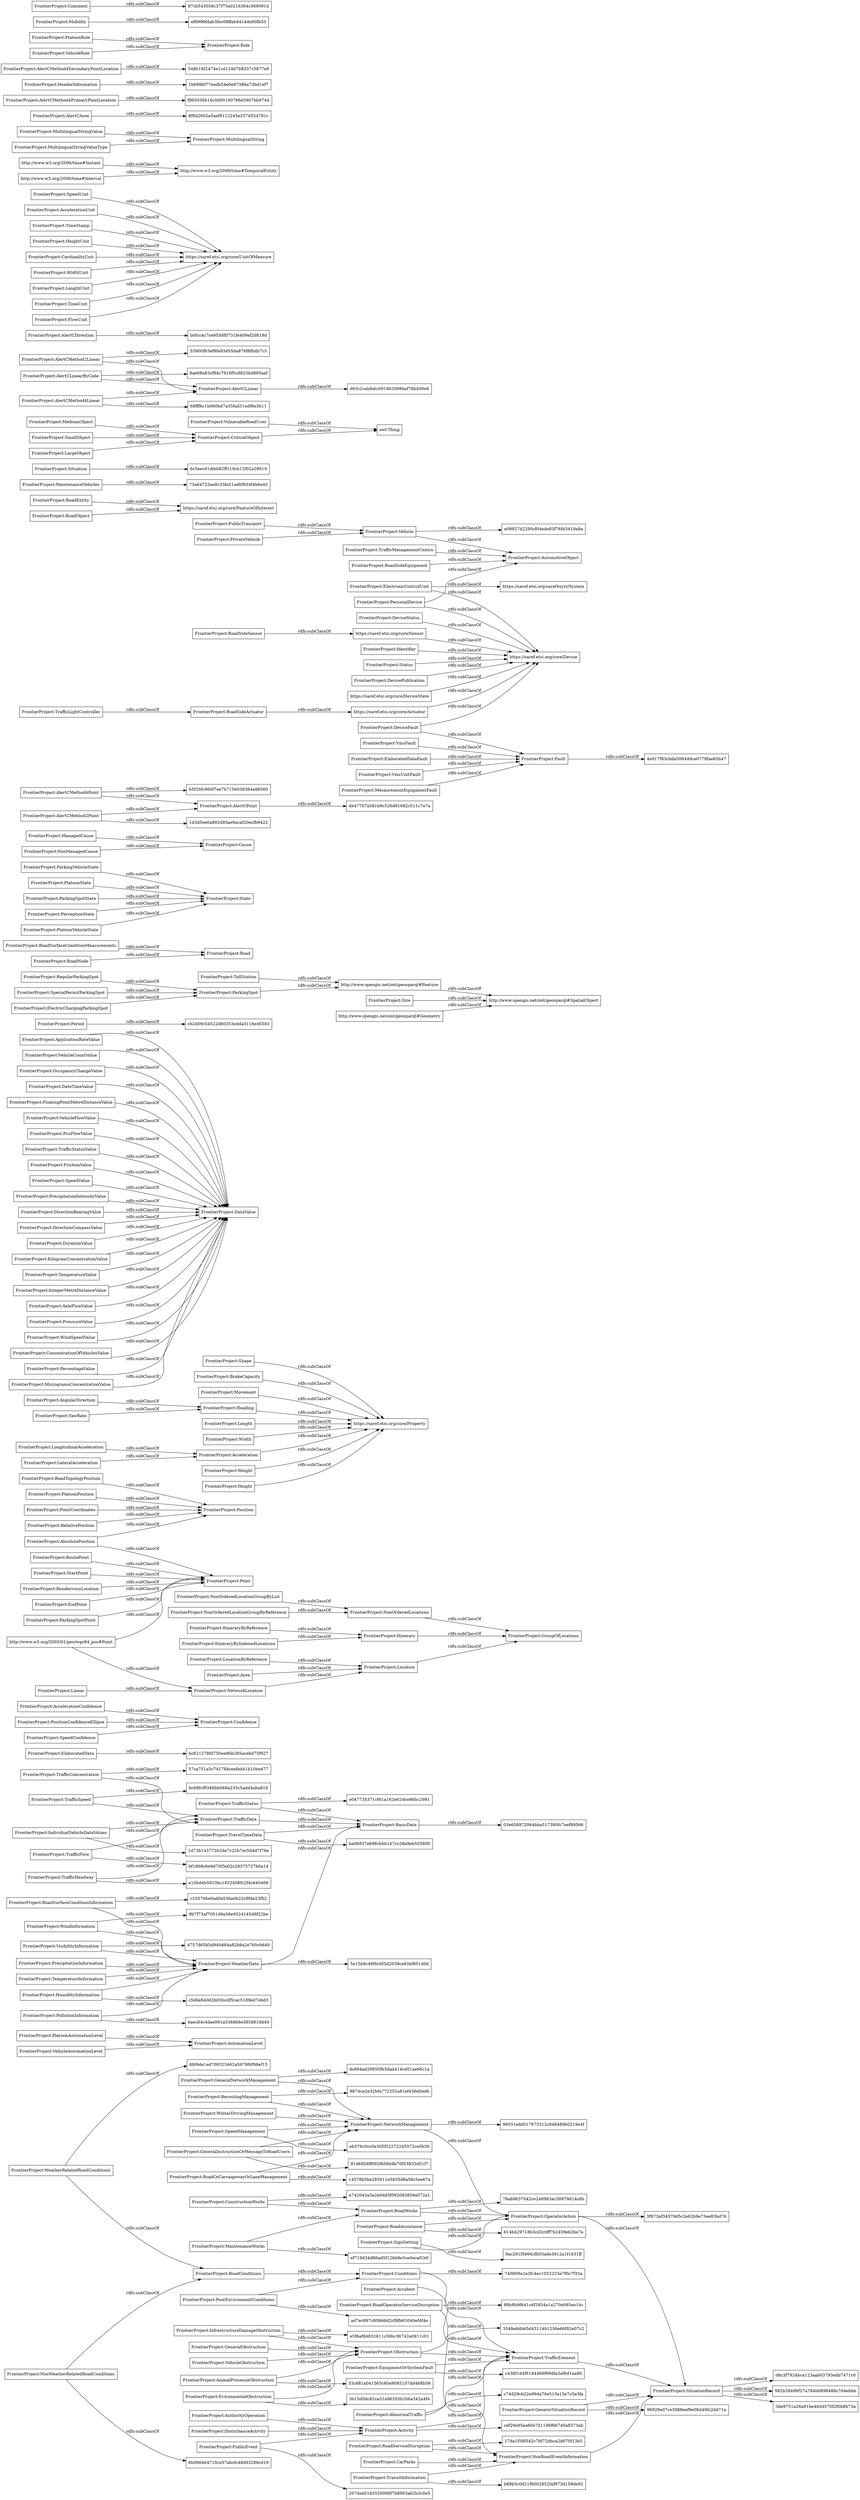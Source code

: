 digraph ar2dtool_diagram { 
rankdir=LR;
size="1000"
node [shape = rectangle, color="black"]; "8fd9de1ad709323462a5979fdf98ef15" "FrontierProject:AutomationLevel" "FrontierProject:BasicData" "bc621278fd750ee8bb285acebd75f927" "3b15d0dc82ca31a96355b206a342a4f4" "FrontierProject:Confidence" "FrontierProject:Position" "FrontierProject:RoadConditions" "FrontierProject:Shape" "ba06837e698cbbb1b7cc28a9eb555800" "FrontierProject:TrafficData" "6b086464710ce37abcfc48d93286cd16" "FrontierProject:ApplicationRateValue" "FrontierProject:Period" "FrontierProject:TrafficConcentration" "e5f6af84832611c59bc36742a0911c01" "FrontierProject:RoutePoint" "http://www.opengis.net/ont/geosparql#SpatialObject" "FrontierProject:Road" "FrontierProject:ParkingVehicleState" "78a69637042ce248983ac58979d14c6b" "FrontierProject:ManagedCause" "FrontierProject:OperatorAction" "b5f2bfc960f7ee7b7156038364a98560" "FrontierProject:RoadOperatorServiceDisruption" "FrontierProject:BrakeCapacity" "e08927d2290cf04ede83f76fd3419a9a" "FrontierProject:Linear" "FrontierProject:VmsFault" "FrontierProject:NonOrderedLocations" "https://saref.etsi.org/core/FeatureOfInterest" "FrontierProject:PlatoonPosition" "FrontierProject:MaintenanceVehicles" "6c5eec91dfeb82ff119cb12f02a28919" "FrontierProject:StartPoint" "bc68fcf9346bb068a235c5add4aba819" "FrontierProject:ConstructionWorks" "FrontierProject:VehicleCountValue" "FrontierProject:WinterDrivingManagement" "FrontierProject:CriticalObject" "FrontierProject:NetworkManagement" "e10bd4b5923bc1832408fc2f4c640468" "73a64723ae8c33fa51ad6f934f4b6e45" "FrontierProject:RegularParkingSpot" "eb576c0cc0a305f22272245572ce0b30" "4757d65b5d940d64a82b8a2e760c9d40" "FrontierProject:AlertCLinearByCode" "FrontierProject:AlertCDirection" "FrontierProject:RoadServiceDisruption" "FrontierProject:Obstruction" "FrontierProject:SpeedUnit" "FrontierProject:Movement" "FrontierProject:RoadEntity" "FrontierProject:AccelerationConfidence" "FrontierProject:OccupancyChangeValue" "5e15b8c46f6c6f3d2039ce63bf601d0d" "FrontierProject:VehicleObstruction" "FrontierProject:DateTimeValue" "96031edd017673312c846489b0219e4f" "FrontierProject:RendezvousLocation" "FrontierProject:PositionConfidenceEllipse" "FrontierProject:DisturbanceActivity" "FrontierProject:TrafficLightController" "FrontierProject:FloatingPointMetreDistanceValue" "FrontierProject:RoadSurfaceConditionInformation" "FrontierProject:PlatoonState" "FrontierProject:TrafficStatus" "FrontierProject:TrafficFlow" "FrontierProject:GeneralNetworkManagement" "96928e07ce3088eef9e06d40fc2d471a" "FrontierProject:AlertCLinear" "FrontierProject:RoadAssistance" "FrontierProject:State" "FrontierProject:TollStation" "FrontierProject:AccelerationUnit" "FrontierProject:Itinerary" "740809a2e3fc4ec1052223e7f0c7f33a" "FrontierProject:ReroutingManagement" "FrontierProject:VulnerableRoadUser" "89b8b9f641c4f2854a1a270e085ee14c" "FrontierProject:ParkingSpotState" "FrontierProject:Situation" "FrontierProject:PoorEnvironmentConditions" "FrontierProject:ItineraryByIndexedLocations" "FrontierProject:WeatherRelatedRoadConditions" "FrontierProject:ElaboratedDataFault" "http://www.w3.org/2006/time#TemporalEntity" "c438f1d4f6184466f99dfa3af6d1ea80" "FrontierProject:WindInformation" "FrontierProject:GeneralInstructionOrMessageToRoadUsers" "http://www.w3.org/2003/01/geo/wgs84_pos#Point" "FrontierProject:MultilingualStringValue" "FrontierProject:Activity" "FrontierProject:Heading" "FrontierProject:AlertCPoint" "FrontierProject:DeviceFault" "dc694ad29850fb3dad414cd01ae66c1a" "FrontierProject:Conditions" "FrontierProject:TimeStamp" "FrontierProject:Length" "FrontierProject:MultilingualStringValueType" "14578b5be285911e5935d8a58c5ee67a" "FrontierProject:TravelTimeData" "b0fcc4c7ce955df0731fe409ef2d818d" "FrontierProject:VmsUnitFault" "FrontierProject:SpecialPermitParkingSpot" "FrontierProject:HeightUnit" "1d3d5ee6a892d93ae9acaf20ecfb9422" "FrontierProject:AlertCArea" "FrontierProject:RoadObject" "FrontierProject:AlertCMethod4Point" "FrontierProject:RoadSurfaceConditionMeasurements" "FrontierProject:WeatherData" "FrontierProject:MediumObject" "FrontierProject:SmallObject" "FrontierProject:NonRoadEventInformation" "FrontierProject:VehicleFlowValue" "bf1868c6e9d70f3e02c29375727b0a14" "FrontierProject:PointCoordinates" "FrontierProject:NonOrderedLocationGroupByReference" "FrontierProject:Status" "e742043a3a2e0dd5f092083859a072a1" "FrontierProject:PcuFlowValue" "f965036b16c0d00160766e59b7bb974d" "1b699bf77eedb54e0e97386a73bd1ef7" "FrontierProject:NonOrderedLocationGroupByList" "FrontierProject:TrafficStatusValue" "FrontierProject:FrictionValue" "FrontierProject:RoadWorks" "FrontierProject:DevicePublication" "FrontierProject:SpeedValue" "d6c3f7924bca123aab03793edb7471c0" "FrontierProject:RoadSideActuator" "FrontierProject:AngularDirection" "FrontierProject:AlertCMethod2Linear" "FrontierProject:AlertCMethod4SecondaryPointLocation" "https://saref.etsi.org/saref4syst/System" "FrontierProject:PrecipitationIntensityValue" "FrontierProject:ParkingSpot" "FrontierProject:HeaderInformation" "b89b5c0d21f6002852faf973d158de92" "FrontierProject:IndividualVehicleDataValues" "FrontierProject:DirectionBearingValue" "FrontierProject:Fault" "FrontierProject:PublicEvent" "FrontierProject:DirectionCompassValue" "FrontierProject:AutomotiveObject" "FrontierProject:DurationValue" "FrontierProject:RelativePosition" "3549a6db65d43114b1256e66f82e07c2" "https://saref.etsi.org/core/DeviceState" "FrontierProject:MultilingualString" "http://www.w3.org/2006/time#Instant" "ef719d34d86ad5f12bb9e3ce0ecaf1b0" "6aec84c4dae091a536866e3858819d49" "FrontierProject:Role" "FrontierProject:InfrastructureDamageObstruction" "FrontierProject:Cause" "http://www.opengis.net/ont/geosparql#Feature" "FrontierProject:EndPoint" "cef29e95ea60e7d1196f66740a6573ab" "FrontierProject:PlatoonAutomationLevel" "ef6996fdab3fec08ffab4414de80fb33" "548b16f2474e1cd124d7b8337c5877e9" "03e658972064bba517380fc7eef89566" "FrontierProject:VisibilityInformation" "33c881a041565c60a9085107dd468b56" "http://www.w3.org/2006/time#Interval" "9874ca2e32bfa772352a81ef436d0ed6" "c33570be0ad0e53faefe22c9f4e23fb2" "FrontierProject:CardinalityUnit" "FrontierProject:ParkingSpotPoint" "FrontierProject:KilogramConcentrationValue" "FrontierProject:Location" "FrontierProject:Width" "FrontierProject:Point" "FrontierProject:PrecipitationInformation" "FrontierProject:TemperatureValue" "FrontierProject:NonManagedCause" "8ae68e83cf94c7916f0c8823b4895aaf" "FrontierProject:TrafficElement" "FrontierProject:LocationByReference" "FrontierProject:IntegerMetreDistanceValue" "FrontierProject:Area" "FrontierProject:Vehicle" "FrontierProject:DataValue" "3f973af34579d5c2e62b9e73ee83bd76" "FrontierProject:LongitudinalAcceleration" "FrontierProject:PlatoonRole" "FrontierProject:GeneralObstruction" "FrontierProject:AxleFlowValue" "FrontierProject:Acceleration" "FrontierProject:Comment" "FrontierProject:TemperatureInformation" "FrontierProject:LateralAcceleration" "FrontierProject:RoadSideSensor" "1d73b145772b2de7c22b7ec5d4d7f76e" "FrontierProject:HumidityInformation" "4e917f83cbda506449ce0778fae65b47" "FrontierProject:PollutionInformation" "FrontierProject:WidthUnit" "https://saref.etsi.org/core/UnitOfMeasure" "FrontierProject:GroupOfLocations" "cb2409c54522d60353edda5118e46583" "FrontierProject:SignSetting" "https://saref.etsi.org/core/Actuator" "FrontierProject:SpeedConfidence" "FrontierProject:RoadOrCarraigewayOrLaneManagement" "FrontierProject:EquipmentOrSystemFault" "8f6d2602a5aef9112245e257d554791c" "FrontierProject:TrafficHeadway" "FrontierProject:MaintenanceWorks" "FrontierProject:PublicTransport" "https://saref.etsi.org/core/Sensor" "91d6958ff092f656b9b70f53833d01f7" "FrontierProject:PressureValue" "FrontierProject:PerceptionState" "c5d6e640d2b05bcdf5cac5189ed7ebd3" "FrontierProject:Identifier" "FrontierProject:AbsolutePosition" "2074ed0145520066f7b8903a62b3c0e5" "57ca751a5c741784ceefed41b10be477" "FrontierProject:WindSpeedValue" "FrontierProject:Accident" "https://saref.etsi.org/core/Property" "FrontierProject:AlertCMethod2Point" "FrontierProject:Weight" "53900f63ef8fa93d55da876f8fbdb7c5" "FrontierProject:AlertCMethod4Linear" "FrontierProject:NonWeatherRelatedRoadConditions" "FrontierProject:TrafficSpeed" "FrontierProject:PlatoonVehicleState" "97cb543058c37f75a0216364c569091d" "ad7ec897c80666d2cf9fb63040ef4f4e" "FrontierProject:Height" "FrontierProject:GenericSituationRecord" "FrontierProject:AbnormalTraffic" "68fffbc1b060bd7a35fad31edf8e3b11" "582b28499f27a784b0898488c7d4ebbb" "FrontierProject:RoadSideEquipment" "FrontierProject:ConcentrationOfVehiclesValue" "FrontierProject:DeviceStatus" "9ac291f5866cfb03ade3612a1f1631ff" "https://saref.etsi.org/core/Device" "FrontierProject:CarParks" "FrontierProject:ElaboratedData" "FrontierProject:RoadNode" "FrontierProject:PercentageValue" "d65c2cabfe6c0918620986af78b400e8" "FrontierProject:MicrogramsConcentrationValue" "3de9751a26a91be4b0d570f2f0b8b73a" "FrontierProject:PersonalDevice" "c74d29cb22e994a70e515e15e7c5e3fa" "FrontierProject:AnimalPresenceObstruction" "FrontierProject:ItineraryByReference" "e047735371cf61a162e624be86bc2991" "FrontierProject:AlertCMethod4PrimaryPointLocation" "FrontierProject:LengthUnit" "FrontierProject:TransitInformation" "FrontierProject:TimeUnit" "9b7f73af7051d9a58e9324145d8f22be" "FrontierProject:RoadTopologyPosition" "FrontierProject:YawRate" "FrontierProject:FlowUnit" "FrontierProject:AuthorityOperation" "17da1f58f542c7fd72dbca2d670f13b5" "FrontierProject:Size" "FrontierProject:SpeedManagement" "614b429718b3cd2c0ff7b2459eb2be7a" "FrontierProject:SituationRecord" "FrontierProject:Mobility" "FrontierProject:NetworkLocation" "FrontierProject:ElectricChargingParkingSpot" "FrontierProject:VehicleRole" "http://www.opengis.net/ont/geosparql#Geometry" "4b47707a581b9c526d91682c511c7e7a" "FrontierProject:MesaurementEquipmentFault" "FrontierProject:PrivateVehicle" "FrontierProject:VehicleAutomationLevel" "FrontierProject:LargeObject" "FrontierProject:EvironmentalObstruction" "FrontierProject:ElectronicControlUnit" "FrontierProject:TrafficManagementCentre" ; /*classes style*/
	"FrontierProject:Activity" -> "cef29e95ea60e7d1196f66740a6573ab" [ label = "rdfs:subClassOf" ];
	"FrontierProject:Activity" -> "FrontierProject:TrafficElement" [ label = "rdfs:subClassOf" ];
	"FrontierProject:BrakeCapacity" -> "https://saref.etsi.org/core/Property" [ label = "rdfs:subClassOf" ];
	"FrontierProject:Width" -> "https://saref.etsi.org/core/Property" [ label = "rdfs:subClassOf" ];
	"http://www.w3.org/2006/time#Instant" -> "http://www.w3.org/2006/time#TemporalEntity" [ label = "rdfs:subClassOf" ];
	"FrontierProject:Fault" -> "4e917f83cbda506449ce0778fae65b47" [ label = "rdfs:subClassOf" ];
	"FrontierProject:MesaurementEquipmentFault" -> "FrontierProject:Fault" [ label = "rdfs:subClassOf" ];
	"FrontierProject:AlertCMethod2Point" -> "1d3d5ee6a892d93ae9acaf20ecfb9422" [ label = "rdfs:subClassOf" ];
	"FrontierProject:AlertCMethod2Point" -> "FrontierProject:AlertCPoint" [ label = "rdfs:subClassOf" ];
	"FrontierProject:PlatoonVehicleState" -> "FrontierProject:State" [ label = "rdfs:subClassOf" ];
	"FrontierProject:Heading" -> "https://saref.etsi.org/core/Property" [ label = "rdfs:subClassOf" ];
	"FrontierProject:RoadWorks" -> "78a69637042ce248983ac58979d14c6b" [ label = "rdfs:subClassOf" ];
	"FrontierProject:RoadWorks" -> "FrontierProject:OperatorAction" [ label = "rdfs:subClassOf" ];
	"FrontierProject:MaintenanceVehicles" -> "73a64723ae8c33fa51ad6f934f4b6e45" [ label = "rdfs:subClassOf" ];
	"FrontierProject:TrafficSpeed" -> "bc68fcf9346bb068a235c5add4aba819" [ label = "rdfs:subClassOf" ];
	"FrontierProject:TrafficSpeed" -> "FrontierProject:TrafficData" [ label = "rdfs:subClassOf" ];
	"FrontierProject:TemperatureValue" -> "FrontierProject:DataValue" [ label = "rdfs:subClassOf" ];
	"FrontierProject:CarParks" -> "FrontierProject:NonRoadEventInformation" [ label = "rdfs:subClassOf" ];
	"FrontierProject:PerceptionState" -> "FrontierProject:State" [ label = "rdfs:subClassOf" ];
	"FrontierProject:NetworkManagement" -> "96031edd017673312c846489b0219e4f" [ label = "rdfs:subClassOf" ];
	"FrontierProject:NetworkManagement" -> "FrontierProject:OperatorAction" [ label = "rdfs:subClassOf" ];
	"FrontierProject:SpeedUnit" -> "https://saref.etsi.org/core/UnitOfMeasure" [ label = "rdfs:subClassOf" ];
	"FrontierProject:ParkingVehicleState" -> "FrontierProject:State" [ label = "rdfs:subClassOf" ];
	"FrontierProject:DeviceStatus" -> "https://saref.etsi.org/core/Device" [ label = "rdfs:subClassOf" ];
	"FrontierProject:TimeStamp" -> "https://saref.etsi.org/core/UnitOfMeasure" [ label = "rdfs:subClassOf" ];
	"FrontierProject:AlertCMethod4Linear" -> "68fffbc1b060bd7a35fad31edf8e3b11" [ label = "rdfs:subClassOf" ];
	"FrontierProject:AlertCMethod4Linear" -> "FrontierProject:AlertCLinear" [ label = "rdfs:subClassOf" ];
	"FrontierProject:SmallObject" -> "FrontierProject:CriticalObject" [ label = "rdfs:subClassOf" ];
	"FrontierProject:SpeedManagement" -> "eb576c0cc0a305f22272245572ce0b30" [ label = "rdfs:subClassOf" ];
	"FrontierProject:SpeedManagement" -> "FrontierProject:NetworkManagement" [ label = "rdfs:subClassOf" ];
	"FrontierProject:RoadObject" -> "https://saref.etsi.org/core/FeatureOfInterest" [ label = "rdfs:subClassOf" ];
	"FrontierProject:ElectronicControlUnit" -> "https://saref.etsi.org/core/Device" [ label = "rdfs:subClassOf" ];
	"FrontierProject:ElectronicControlUnit" -> "https://saref.etsi.org/saref4syst/System" [ label = "rdfs:subClassOf" ];
	"FrontierProject:LongitudinalAcceleration" -> "FrontierProject:Acceleration" [ label = "rdfs:subClassOf" ];
	"FrontierProject:CriticalObject" -> "owl:Thing" [ label = "rdfs:subClassOf" ];
	"FrontierProject:RoadSideActuator" -> "https://saref.etsi.org/core/Actuator" [ label = "rdfs:subClassOf" ];
	"FrontierProject:AlertCLinearByCode" -> "8ae68e83cf94c7916f0c8823b4895aaf" [ label = "rdfs:subClassOf" ];
	"FrontierProject:AlertCLinearByCode" -> "FrontierProject:AlertCLinear" [ label = "rdfs:subClassOf" ];
	"FrontierProject:ConstructionWorks" -> "e742043a3a2e0dd5f092083859a072a1" [ label = "rdfs:subClassOf" ];
	"FrontierProject:ConstructionWorks" -> "FrontierProject:RoadWorks" [ label = "rdfs:subClassOf" ];
	"FrontierProject:VehicleRole" -> "FrontierProject:Role" [ label = "rdfs:subClassOf" ];
	"FrontierProject:PollutionInformation" -> "6aec84c4dae091a536866e3858819d49" [ label = "rdfs:subClassOf" ];
	"FrontierProject:PollutionInformation" -> "FrontierProject:WeatherData" [ label = "rdfs:subClassOf" ];
	"FrontierProject:SpeedValue" -> "FrontierProject:DataValue" [ label = "rdfs:subClassOf" ];
	"FrontierProject:Movement" -> "https://saref.etsi.org/core/Property" [ label = "rdfs:subClassOf" ];
	"http://www.w3.org/2006/time#Interval" -> "http://www.w3.org/2006/time#TemporalEntity" [ label = "rdfs:subClassOf" ];
	"FrontierProject:ParkingSpot" -> "http://www.opengis.net/ont/geosparql#Feature" [ label = "rdfs:subClassOf" ];
	"FrontierProject:OperatorAction" -> "3f973af34579d5c2e62b9e73ee83bd76" [ label = "rdfs:subClassOf" ];
	"FrontierProject:OperatorAction" -> "FrontierProject:SituationRecord" [ label = "rdfs:subClassOf" ];
	"FrontierProject:ItineraryByReference" -> "FrontierProject:Itinerary" [ label = "rdfs:subClassOf" ];
	"FrontierProject:RoadEntity" -> "https://saref.etsi.org/core/FeatureOfInterest" [ label = "rdfs:subClassOf" ];
	"FrontierProject:VisibilityInformation" -> "4757d65b5d940d64a82b8a2e760c9d40" [ label = "rdfs:subClassOf" ];
	"FrontierProject:VisibilityInformation" -> "FrontierProject:WeatherData" [ label = "rdfs:subClassOf" ];
	"FrontierProject:RoadSurfaceConditionInformation" -> "c33570be0ad0e53faefe22c9f4e23fb2" [ label = "rdfs:subClassOf" ];
	"FrontierProject:RoadSurfaceConditionInformation" -> "FrontierProject:WeatherData" [ label = "rdfs:subClassOf" ];
	"FrontierProject:TrafficConcentration" -> "57ca751a5c741784ceefed41b10be477" [ label = "rdfs:subClassOf" ];
	"FrontierProject:TrafficConcentration" -> "FrontierProject:TrafficData" [ label = "rdfs:subClassOf" ];
	"FrontierProject:Situation" -> "6c5eec91dfeb82ff119cb12f02a28919" [ label = "rdfs:subClassOf" ];
	"FrontierProject:TrafficLightController" -> "FrontierProject:RoadSideActuator" [ label = "rdfs:subClassOf" ];
	"FrontierProject:AbsolutePosition" -> "FrontierProject:Position" [ label = "rdfs:subClassOf" ];
	"FrontierProject:AbsolutePosition" -> "FrontierProject:Point" [ label = "rdfs:subClassOf" ];
	"FrontierProject:FlowUnit" -> "https://saref.etsi.org/core/UnitOfMeasure" [ label = "rdfs:subClassOf" ];
	"FrontierProject:PlatoonAutomationLevel" -> "FrontierProject:AutomationLevel" [ label = "rdfs:subClassOf" ];
	"FrontierProject:RoadSideEquipment" -> "FrontierProject:AutomotiveObject" [ label = "rdfs:subClassOf" ];
	"FrontierProject:TrafficStatusValue" -> "FrontierProject:DataValue" [ label = "rdfs:subClassOf" ];
	"FrontierProject:RoadConditions" -> "FrontierProject:Conditions" [ label = "rdfs:subClassOf" ];
	"FrontierProject:TollStation" -> "http://www.opengis.net/ont/geosparql#Feature" [ label = "rdfs:subClassOf" ];
	"FrontierProject:DirectionBearingValue" -> "FrontierProject:DataValue" [ label = "rdfs:subClassOf" ];
	"FrontierProject:WeatherRelatedRoadConditions" -> "8fd9de1ad709323462a5979fdf98ef15" [ label = "rdfs:subClassOf" ];
	"FrontierProject:WeatherRelatedRoadConditions" -> "FrontierProject:RoadConditions" [ label = "rdfs:subClassOf" ];
	"FrontierProject:YawRate" -> "FrontierProject:Heading" [ label = "rdfs:subClassOf" ];
	"FrontierProject:Identifier" -> "https://saref.etsi.org/core/Device" [ label = "rdfs:subClassOf" ];
	"FrontierProject:DeviceFault" -> "https://saref.etsi.org/core/Device" [ label = "rdfs:subClassOf" ];
	"FrontierProject:DeviceFault" -> "FrontierProject:Fault" [ label = "rdfs:subClassOf" ];
	"FrontierProject:NonOrderedLocations" -> "FrontierProject:GroupOfLocations" [ label = "rdfs:subClassOf" ];
	"FrontierProject:AxleFlowValue" -> "FrontierProject:DataValue" [ label = "rdfs:subClassOf" ];
	"FrontierProject:MicrogramsConcentrationValue" -> "FrontierProject:DataValue" [ label = "rdfs:subClassOf" ];
	"FrontierProject:MultilingualStringValue" -> "FrontierProject:MultilingualString" [ label = "rdfs:subClassOf" ];
	"FrontierProject:Acceleration" -> "https://saref.etsi.org/core/Property" [ label = "rdfs:subClassOf" ];
	"FrontierProject:AccelerationConfidence" -> "FrontierProject:Confidence" [ label = "rdfs:subClassOf" ];
	"FrontierProject:EquipmentOrSystemFault" -> "c438f1d4f6184466f99dfa3af6d1ea80" [ label = "rdfs:subClassOf" ];
	"FrontierProject:EquipmentOrSystemFault" -> "FrontierProject:TrafficElement" [ label = "rdfs:subClassOf" ];
	"FrontierProject:AccelerationUnit" -> "https://saref.etsi.org/core/UnitOfMeasure" [ label = "rdfs:subClassOf" ];
	"FrontierProject:FloatingPointMetreDistanceValue" -> "FrontierProject:DataValue" [ label = "rdfs:subClassOf" ];
	"FrontierProject:Mobility" -> "ef6996fdab3fec08ffab4414de80fb33" [ label = "rdfs:subClassOf" ];
	"FrontierProject:TransitInformation" -> "b89b5c0d21f6002852faf973d158de92" [ label = "rdfs:subClassOf" ];
	"FrontierProject:TransitInformation" -> "FrontierProject:NonRoadEventInformation" [ label = "rdfs:subClassOf" ];
	"FrontierProject:EndPoint" -> "FrontierProject:Point" [ label = "rdfs:subClassOf" ];
	"FrontierProject:HumidityInformation" -> "c5d6e640d2b05bcdf5cac5189ed7ebd3" [ label = "rdfs:subClassOf" ];
	"FrontierProject:HumidityInformation" -> "FrontierProject:WeatherData" [ label = "rdfs:subClassOf" ];
	"FrontierProject:Size" -> "http://www.opengis.net/ont/geosparql#SpatialObject" [ label = "rdfs:subClassOf" ];
	"FrontierProject:DateTimeValue" -> "FrontierProject:DataValue" [ label = "rdfs:subClassOf" ];
	"FrontierProject:PlatoonRole" -> "FrontierProject:Role" [ label = "rdfs:subClassOf" ];
	"FrontierProject:PlatoonPosition" -> "FrontierProject:Position" [ label = "rdfs:subClassOf" ];
	"FrontierProject:GeneralObstruction" -> "FrontierProject:Obstruction" [ label = "rdfs:subClassOf" ];
	"FrontierProject:ManagedCause" -> "FrontierProject:Cause" [ label = "rdfs:subClassOf" ];
	"FrontierProject:RoutePoint" -> "FrontierProject:Point" [ label = "rdfs:subClassOf" ];
	"FrontierProject:TravelTimeData" -> "ba06837e698cbbb1b7cc28a9eb555800" [ label = "rdfs:subClassOf" ];
	"FrontierProject:TravelTimeData" -> "FrontierProject:BasicData" [ label = "rdfs:subClassOf" ];
	"FrontierProject:AlertCLinear" -> "d65c2cabfe6c0918620986af78b400e8" [ label = "rdfs:subClassOf" ];
	"FrontierProject:WindInformation" -> "9b7f73af7051d9a58e9324145d8f22be" [ label = "rdfs:subClassOf" ];
	"FrontierProject:WindInformation" -> "FrontierProject:WeatherData" [ label = "rdfs:subClassOf" ];
	"FrontierProject:Length" -> "https://saref.etsi.org/core/Property" [ label = "rdfs:subClassOf" ];
	"FrontierProject:MultilingualStringValueType" -> "FrontierProject:MultilingualString" [ label = "rdfs:subClassOf" ];
	"FrontierProject:KilogramConcentrationValue" -> "FrontierProject:DataValue" [ label = "rdfs:subClassOf" ];
	"FrontierProject:ItineraryByIndexedLocations" -> "FrontierProject:Itinerary" [ label = "rdfs:subClassOf" ];
	"FrontierProject:AlertCMethod4PrimaryPointLocation" -> "f965036b16c0d00160766e59b7bb974d" [ label = "rdfs:subClassOf" ];
	"FrontierProject:GeneralNetworkManagement" -> "dc694ad29850fb3dad414cd01ae66c1a" [ label = "rdfs:subClassOf" ];
	"FrontierProject:GeneralNetworkManagement" -> "FrontierProject:NetworkManagement" [ label = "rdfs:subClassOf" ];
	"FrontierProject:PointCoordinates" -> "FrontierProject:Position" [ label = "rdfs:subClassOf" ];
	"FrontierProject:PrecipitationInformation" -> "FrontierProject:WeatherData" [ label = "rdfs:subClassOf" ];
	"FrontierProject:WinterDrivingManagement" -> "FrontierProject:NetworkManagement" [ label = "rdfs:subClassOf" ];
	"FrontierProject:ParkingSpotPoint" -> "FrontierProject:Point" [ label = "rdfs:subClassOf" ];
	"FrontierProject:AbnormalTraffic" -> "c74d29cb22e994a70e515e15e7c5e3fa" [ label = "rdfs:subClassOf" ];
	"FrontierProject:AbnormalTraffic" -> "FrontierProject:TrafficElement" [ label = "rdfs:subClassOf" ];
	"FrontierProject:RelativePosition" -> "FrontierProject:Position" [ label = "rdfs:subClassOf" ];
	"FrontierProject:SpeedConfidence" -> "FrontierProject:Confidence" [ label = "rdfs:subClassOf" ];
	"FrontierProject:IntegerMetreDistanceValue" -> "FrontierProject:DataValue" [ label = "rdfs:subClassOf" ];
	"https://saref.etsi.org/core/DeviceState" -> "https://saref.etsi.org/core/Device" [ label = "rdfs:subClassOf" ];
	"FrontierProject:AlertCArea" -> "8f6d2602a5aef9112245e257d554791c" [ label = "rdfs:subClassOf" ];
	"FrontierProject:NonManagedCause" -> "FrontierProject:Cause" [ label = "rdfs:subClassOf" ];
	"FrontierProject:Linear" -> "FrontierProject:NetworkLocation" [ label = "rdfs:subClassOf" ];
	"FrontierProject:DevicePublication" -> "https://saref.etsi.org/core/Device" [ label = "rdfs:subClassOf" ];
	"FrontierProject:RoadServiceDisruption" -> "17da1f58f542c7fd72dbca2d670f13b5" [ label = "rdfs:subClassOf" ];
	"FrontierProject:RoadServiceDisruption" -> "FrontierProject:NonRoadEventInformation" [ label = "rdfs:subClassOf" ];
	"FrontierProject:Period" -> "cb2409c54522d60353edda5118e46583" [ label = "rdfs:subClassOf" ];
	"FrontierProject:PublicEvent" -> "2074ed0145520066f7b8903a62b3c0e5" [ label = "rdfs:subClassOf" ];
	"FrontierProject:PublicEvent" -> "FrontierProject:Activity" [ label = "rdfs:subClassOf" ];
	"FrontierProject:TrafficData" -> "FrontierProject:BasicData" [ label = "rdfs:subClassOf" ];
	"FrontierProject:WidthUnit" -> "https://saref.etsi.org/core/UnitOfMeasure" [ label = "rdfs:subClassOf" ];
	"FrontierProject:ConcentrationOfVehiclesValue" -> "FrontierProject:DataValue" [ label = "rdfs:subClassOf" ];
	"FrontierProject:DurationValue" -> "FrontierProject:DataValue" [ label = "rdfs:subClassOf" ];
	"FrontierProject:PublicTransport" -> "FrontierProject:Vehicle" [ label = "rdfs:subClassOf" ];
	"FrontierProject:VmsUnitFault" -> "FrontierProject:Fault" [ label = "rdfs:subClassOf" ];
	"FrontierProject:Height" -> "https://saref.etsi.org/core/Property" [ label = "rdfs:subClassOf" ];
	"FrontierProject:HeightUnit" -> "https://saref.etsi.org/core/UnitOfMeasure" [ label = "rdfs:subClassOf" ];
	"FrontierProject:AlertCMethod4Point" -> "b5f2bfc960f7ee7b7156038364a98560" [ label = "rdfs:subClassOf" ];
	"FrontierProject:AlertCMethod4Point" -> "FrontierProject:AlertCPoint" [ label = "rdfs:subClassOf" ];
	"FrontierProject:NonOrderedLocationGroupByList" -> "FrontierProject:NonOrderedLocations" [ label = "rdfs:subClassOf" ];
	"FrontierProject:RoadSideSensor" -> "https://saref.etsi.org/core/Sensor" [ label = "rdfs:subClassOf" ];
	"FrontierProject:GeneralInstructionOrMessageToRoadUsers" -> "91d6958ff092f656b9b70f53833d01f7" [ label = "rdfs:subClassOf" ];
	"FrontierProject:GeneralInstructionOrMessageToRoadUsers" -> "FrontierProject:NetworkManagement" [ label = "rdfs:subClassOf" ];
	"FrontierProject:RendezvousLocation" -> "FrontierProject:Point" [ label = "rdfs:subClassOf" ];
	"FrontierProject:PressureValue" -> "FrontierProject:DataValue" [ label = "rdfs:subClassOf" ];
	"FrontierProject:SpecialPermitParkingSpot" -> "FrontierProject:ParkingSpot" [ label = "rdfs:subClassOf" ];
	"FrontierProject:ReroutingManagement" -> "9874ca2e32bfa772352a81ef436d0ed6" [ label = "rdfs:subClassOf" ];
	"FrontierProject:ReroutingManagement" -> "FrontierProject:NetworkManagement" [ label = "rdfs:subClassOf" ];
	"FrontierProject:AlertCMethod2Linear" -> "53900f63ef8fa93d55da876f8fbdb7c5" [ label = "rdfs:subClassOf" ];
	"FrontierProject:AlertCMethod2Linear" -> "FrontierProject:AlertCLinear" [ label = "rdfs:subClassOf" ];
	"FrontierProject:PercentageValue" -> "FrontierProject:DataValue" [ label = "rdfs:subClassOf" ];
	"FrontierProject:PositionConfidenceEllipse" -> "FrontierProject:Confidence" [ label = "rdfs:subClassOf" ];
	"FrontierProject:RoadNode" -> "FrontierProject:Road" [ label = "rdfs:subClassOf" ];
	"FrontierProject:NonOrderedLocationGroupByReference" -> "FrontierProject:NonOrderedLocations" [ label = "rdfs:subClassOf" ];
	"FrontierProject:Comment" -> "97cb543058c37f75a0216364c569091d" [ label = "rdfs:subClassOf" ];
	"FrontierProject:Weight" -> "https://saref.etsi.org/core/Property" [ label = "rdfs:subClassOf" ];
	"FrontierProject:NetworkLocation" -> "FrontierProject:Location" [ label = "rdfs:subClassOf" ];
	"FrontierProject:NonWeatherRelatedRoadConditions" -> "6b086464710ce37abcfc48d93286cd16" [ label = "rdfs:subClassOf" ];
	"FrontierProject:NonWeatherRelatedRoadConditions" -> "FrontierProject:RoadConditions" [ label = "rdfs:subClassOf" ];
	"FrontierProject:DirectionCompassValue" -> "FrontierProject:DataValue" [ label = "rdfs:subClassOf" ];
	"FrontierProject:RoadOperatorServiceDisruption" -> "89b8b9f641c4f2854a1a270e085ee14c" [ label = "rdfs:subClassOf" ];
	"FrontierProject:RoadOperatorServiceDisruption" -> "FrontierProject:NonRoadEventInformation" [ label = "rdfs:subClassOf" ];
	"FrontierProject:MaintenanceWorks" -> "ef719d34d86ad5f12bb9e3ce0ecaf1b0" [ label = "rdfs:subClassOf" ];
	"FrontierProject:MaintenanceWorks" -> "FrontierProject:RoadWorks" [ label = "rdfs:subClassOf" ];
	"FrontierProject:AnimalPresenceObstruction" -> "33c881a041565c60a9085107dd468b56" [ label = "rdfs:subClassOf" ];
	"FrontierProject:AnimalPresenceObstruction" -> "FrontierProject:Obstruction" [ label = "rdfs:subClassOf" ];
	"FrontierProject:VehicleFlowValue" -> "FrontierProject:DataValue" [ label = "rdfs:subClassOf" ];
	"FrontierProject:SituationRecord" -> "582b28499f27a784b0898488c7d4ebbb" [ label = "rdfs:subClassOf" ];
	"FrontierProject:SituationRecord" -> "3de9751a26a91be4b0d570f2f0b8b73a" [ label = "rdfs:subClassOf" ];
	"FrontierProject:SituationRecord" -> "d6c3f7924bca123aab03793edb7471c0" [ label = "rdfs:subClassOf" ];
	"FrontierProject:RoadSurfaceConditionMeasurements" -> "FrontierProject:Road" [ label = "rdfs:subClassOf" ];
	"FrontierProject:LengthUnit" -> "https://saref.etsi.org/core/UnitOfMeasure" [ label = "rdfs:subClassOf" ];
	"FrontierProject:ParkingSpotState" -> "FrontierProject:State" [ label = "rdfs:subClassOf" ];
	"FrontierProject:Itinerary" -> "FrontierProject:GroupOfLocations" [ label = "rdfs:subClassOf" ];
	"FrontierProject:NonRoadEventInformation" -> "FrontierProject:SituationRecord" [ label = "rdfs:subClassOf" ];
	"FrontierProject:LocationByReference" -> "FrontierProject:Location" [ label = "rdfs:subClassOf" ];
	"FrontierProject:AlertCDirection" -> "b0fcc4c7ce955df0731fe409ef2d818d" [ label = "rdfs:subClassOf" ];
	"FrontierProject:Status" -> "https://saref.etsi.org/core/Device" [ label = "rdfs:subClassOf" ];
	"FrontierProject:FrictionValue" -> "FrontierProject:DataValue" [ label = "rdfs:subClassOf" ];
	"FrontierProject:TrafficHeadway" -> "e10bd4b5923bc1832408fc2f4c640468" [ label = "rdfs:subClassOf" ];
	"FrontierProject:TrafficHeadway" -> "FrontierProject:TrafficData" [ label = "rdfs:subClassOf" ];
	"FrontierProject:WeatherData" -> "5e15b8c46f6c6f3d2039ce63bf601d0d" [ label = "rdfs:subClassOf" ];
	"FrontierProject:WeatherData" -> "FrontierProject:BasicData" [ label = "rdfs:subClassOf" ];
	"FrontierProject:Conditions" -> "740809a2e3fc4ec1052223e7f0c7f33a" [ label = "rdfs:subClassOf" ];
	"FrontierProject:Conditions" -> "FrontierProject:TrafficElement" [ label = "rdfs:subClassOf" ];
	"FrontierProject:PcuFlowValue" -> "FrontierProject:DataValue" [ label = "rdfs:subClassOf" ];
	"FrontierProject:BasicData" -> "03e658972064bba517380fc7eef89566" [ label = "rdfs:subClassOf" ];
	"FrontierProject:Vehicle" -> "e08927d2290cf04ede83f76fd3419a9a" [ label = "rdfs:subClassOf" ];
	"FrontierProject:Vehicle" -> "FrontierProject:AutomotiveObject" [ label = "rdfs:subClassOf" ];
	"FrontierProject:VehicleAutomationLevel" -> "FrontierProject:AutomationLevel" [ label = "rdfs:subClassOf" ];
	"FrontierProject:Location" -> "FrontierProject:GroupOfLocations" [ label = "rdfs:subClassOf" ];
	"FrontierProject:InfrastructureDamageObstruction" -> "e5f6af84832611c59bc36742a0911c01" [ label = "rdfs:subClassOf" ];
	"FrontierProject:InfrastructureDamageObstruction" -> "FrontierProject:Obstruction" [ label = "rdfs:subClassOf" ];
	"FrontierProject:AlertCPoint" -> "4b47707a581b9c526d91682c511c7e7a" [ label = "rdfs:subClassOf" ];
	"FrontierProject:TrafficElement" -> "FrontierProject:SituationRecord" [ label = "rdfs:subClassOf" ];
	"FrontierProject:ElaboratedData" -> "bc621278fd750ee8bb285acebd75f927" [ label = "rdfs:subClassOf" ];
	"http://www.w3.org/2003/01/geo/wgs84_pos#Point" -> "FrontierProject:Point" [ label = "rdfs:subClassOf" ];
	"http://www.w3.org/2003/01/geo/wgs84_pos#Point" -> "FrontierProject:NetworkLocation" [ label = "rdfs:subClassOf" ];
	"FrontierProject:PrecipitationIntensityValue" -> "FrontierProject:DataValue" [ label = "rdfs:subClassOf" ];
	"FrontierProject:ApplicationRateValue" -> "FrontierProject:DataValue" [ label = "rdfs:subClassOf" ];
	"FrontierProject:TrafficManagementCentre" -> "FrontierProject:AutomotiveObject" [ label = "rdfs:subClassOf" ];
	"FrontierProject:HeaderInformation" -> "1b699bf77eedb54e0e97386a73bd1ef7" [ label = "rdfs:subClassOf" ];
	"FrontierProject:PersonalDevice" -> "https://saref.etsi.org/core/Device" [ label = "rdfs:subClassOf" ];
	"FrontierProject:PersonalDevice" -> "FrontierProject:AutomotiveObject" [ label = "rdfs:subClassOf" ];
	"FrontierProject:IndividualVehicleDataValues" -> "1d73b145772b2de7c22b7ec5d4d7f76e" [ label = "rdfs:subClassOf" ];
	"FrontierProject:IndividualVehicleDataValues" -> "FrontierProject:TrafficData" [ label = "rdfs:subClassOf" ];
	"FrontierProject:VehicleCountValue" -> "FrontierProject:DataValue" [ label = "rdfs:subClassOf" ];
	"FrontierProject:Shape" -> "https://saref.etsi.org/core/Property" [ label = "rdfs:subClassOf" ];
	"FrontierProject:LateralAcceleration" -> "FrontierProject:Acceleration" [ label = "rdfs:subClassOf" ];
	"FrontierProject:PoorEnvironmentConditions" -> "ad7ec897c80666d2cf9fb63040ef4f4e" [ label = "rdfs:subClassOf" ];
	"FrontierProject:PoorEnvironmentConditions" -> "FrontierProject:Conditions" [ label = "rdfs:subClassOf" ];
	"FrontierProject:VmsFault" -> "FrontierProject:Fault" [ label = "rdfs:subClassOf" ];
	"FrontierProject:StartPoint" -> "FrontierProject:Point" [ label = "rdfs:subClassOf" ];
	"https://saref.etsi.org/core/Actuator" -> "https://saref.etsi.org/core/Device" [ label = "rdfs:subClassOf" ];
	"FrontierProject:SignSetting" -> "9ac291f5866cfb03ade3612a1f1631ff" [ label = "rdfs:subClassOf" ];
	"FrontierProject:SignSetting" -> "FrontierProject:OperatorAction" [ label = "rdfs:subClassOf" ];
	"FrontierProject:ElectricChargingParkingSpot" -> "FrontierProject:ParkingSpot" [ label = "rdfs:subClassOf" ];
	"FrontierProject:PrivateVehicle" -> "FrontierProject:Vehicle" [ label = "rdfs:subClassOf" ];
	"FrontierProject:ElaboratedDataFault" -> "FrontierProject:Fault" [ label = "rdfs:subClassOf" ];
	"FrontierProject:Accident" -> "FrontierProject:TrafficElement" [ label = "rdfs:subClassOf" ];
	"FrontierProject:RoadOrCarraigewayOrLaneManagement" -> "14578b5be285911e5935d8a58c5ee67a" [ label = "rdfs:subClassOf" ];
	"FrontierProject:RoadOrCarraigewayOrLaneManagement" -> "FrontierProject:NetworkManagement" [ label = "rdfs:subClassOf" ];
	"FrontierProject:TemperatureInformation" -> "FrontierProject:WeatherData" [ label = "rdfs:subClassOf" ];
	"FrontierProject:CardinalityUnit" -> "https://saref.etsi.org/core/UnitOfMeasure" [ label = "rdfs:subClassOf" ];
	"FrontierProject:MediumObject" -> "FrontierProject:CriticalObject" [ label = "rdfs:subClassOf" ];
	"FrontierProject:RoadTopologyPosition" -> "FrontierProject:Position" [ label = "rdfs:subClassOf" ];
	"FrontierProject:Area" -> "FrontierProject:Location" [ label = "rdfs:subClassOf" ];
	"FrontierProject:TrafficFlow" -> "bf1868c6e9d70f3e02c29375727b0a14" [ label = "rdfs:subClassOf" ];
	"FrontierProject:TrafficFlow" -> "FrontierProject:TrafficData" [ label = "rdfs:subClassOf" ];
	"FrontierProject:TimeUnit" -> "https://saref.etsi.org/core/UnitOfMeasure" [ label = "rdfs:subClassOf" ];
	"FrontierProject:GenericSituationRecord" -> "96928e07ce3088eef9e06d40fc2d471a" [ label = "rdfs:subClassOf" ];
	"FrontierProject:GenericSituationRecord" -> "FrontierProject:SituationRecord" [ label = "rdfs:subClassOf" ];
	"FrontierProject:AuthorityOperation" -> "FrontierProject:Activity" [ label = "rdfs:subClassOf" ];
	"FrontierProject:LargeObject" -> "FrontierProject:CriticalObject" [ label = "rdfs:subClassOf" ];
	"http://www.opengis.net/ont/geosparql#Feature" -> "http://www.opengis.net/ont/geosparql#SpatialObject" [ label = "rdfs:subClassOf" ];
	"FrontierProject:RegularParkingSpot" -> "FrontierProject:ParkingSpot" [ label = "rdfs:subClassOf" ];
	"FrontierProject:WindSpeedValue" -> "FrontierProject:DataValue" [ label = "rdfs:subClassOf" ];
	"FrontierProject:VehicleObstruction" -> "FrontierProject:Obstruction" [ label = "rdfs:subClassOf" ];
	"FrontierProject:Obstruction" -> "3549a6db65d43114b1256e66f82e07c2" [ label = "rdfs:subClassOf" ];
	"FrontierProject:Obstruction" -> "FrontierProject:TrafficElement" [ label = "rdfs:subClassOf" ];
	"FrontierProject:AlertCMethod4SecondaryPointLocation" -> "548b16f2474e1cd124d7b8337c5877e9" [ label = "rdfs:subClassOf" ];
	"FrontierProject:VulnerableRoadUser" -> "owl:Thing" [ label = "rdfs:subClassOf" ];
	"FrontierProject:RoadAssistance" -> "614b429718b3cd2c0ff7b2459eb2be7a" [ label = "rdfs:subClassOf" ];
	"FrontierProject:RoadAssistance" -> "FrontierProject:OperatorAction" [ label = "rdfs:subClassOf" ];
	"FrontierProject:AngularDirection" -> "FrontierProject:Heading" [ label = "rdfs:subClassOf" ];
	"FrontierProject:DisturbanceActivity" -> "FrontierProject:Activity" [ label = "rdfs:subClassOf" ];
	"https://saref.etsi.org/core/Sensor" -> "https://saref.etsi.org/core/Device" [ label = "rdfs:subClassOf" ];
	"FrontierProject:OccupancyChangeValue" -> "FrontierProject:DataValue" [ label = "rdfs:subClassOf" ];
	"FrontierProject:EvironmentalObstruction" -> "3b15d0dc82ca31a96355b206a342a4f4" [ label = "rdfs:subClassOf" ];
	"FrontierProject:EvironmentalObstruction" -> "FrontierProject:Obstruction" [ label = "rdfs:subClassOf" ];
	"http://www.opengis.net/ont/geosparql#Geometry" -> "http://www.opengis.net/ont/geosparql#SpatialObject" [ label = "rdfs:subClassOf" ];
	"FrontierProject:PlatoonState" -> "FrontierProject:State" [ label = "rdfs:subClassOf" ];
	"FrontierProject:TrafficStatus" -> "e047735371cf61a162e624be86bc2991" [ label = "rdfs:subClassOf" ];
	"FrontierProject:TrafficStatus" -> "FrontierProject:BasicData" [ label = "rdfs:subClassOf" ];

}
